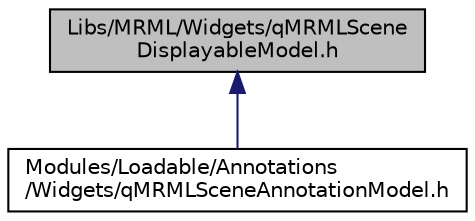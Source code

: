 digraph "Libs/MRML/Widgets/qMRMLSceneDisplayableModel.h"
{
  bgcolor="transparent";
  edge [fontname="Helvetica",fontsize="10",labelfontname="Helvetica",labelfontsize="10"];
  node [fontname="Helvetica",fontsize="10",shape=record];
  Node7 [label="Libs/MRML/Widgets/qMRMLScene\lDisplayableModel.h",height=0.2,width=0.4,color="black", fillcolor="grey75", style="filled", fontcolor="black"];
  Node7 -> Node8 [dir="back",color="midnightblue",fontsize="10",style="solid",fontname="Helvetica"];
  Node8 [label="Modules/Loadable/Annotations\l/Widgets/qMRMLSceneAnnotationModel.h",height=0.2,width=0.4,color="black",URL="$qMRMLSceneAnnotationModel_8h.html"];
}
